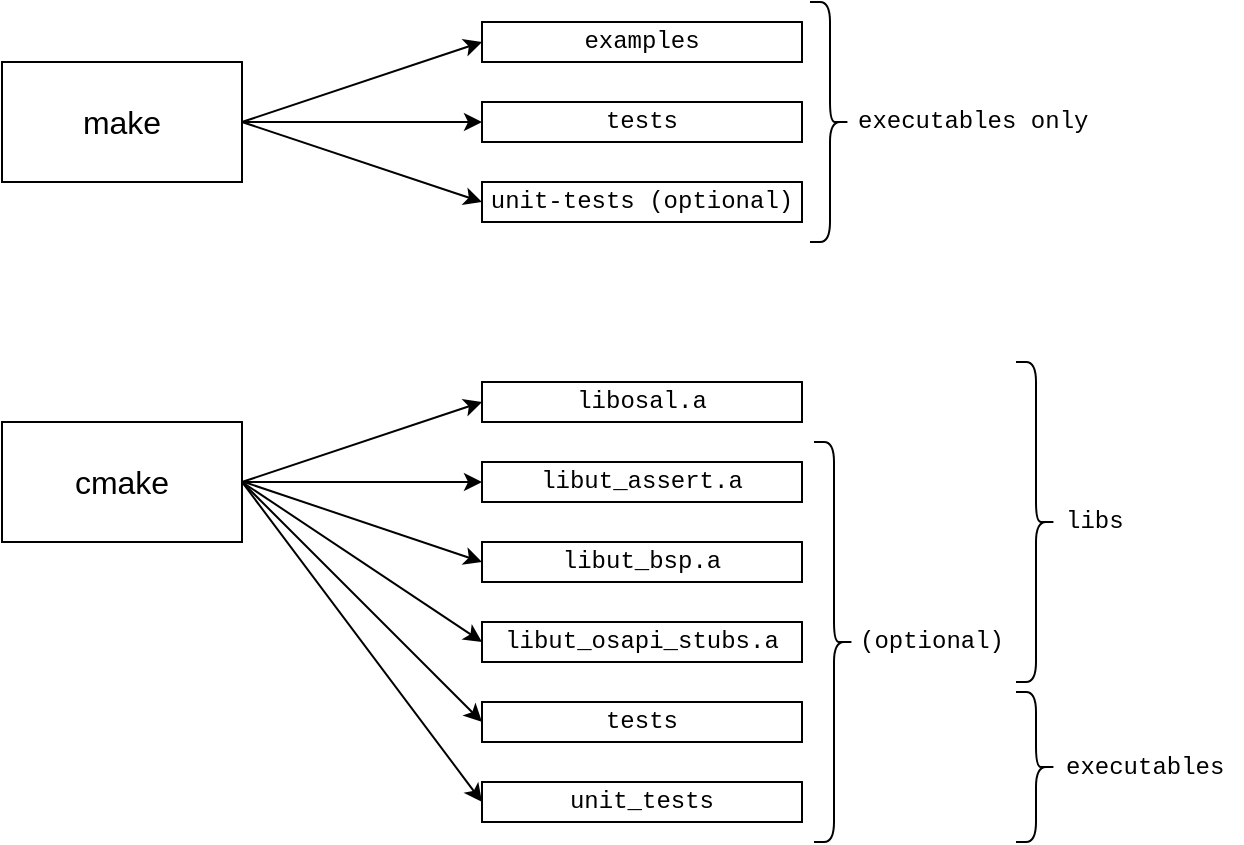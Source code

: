 <mxfile version="10.6.5" type="device"><diagram id="nn88XojQoeAnfHX0qaYl" name="Page-1"><mxGraphModel dx="796" dy="537" grid="1" gridSize="10" guides="1" tooltips="1" connect="1" arrows="1" fold="1" page="1" pageScale="1" pageWidth="850" pageHeight="1100" math="0" shadow="0"><root><mxCell id="0"/><mxCell id="1" parent="0"/><mxCell id="AH4uVZK39qAcPmy0Z1wc-1" value="&lt;font style=&quot;font-size: 16px&quot;&gt;make&lt;/font&gt;" style="rounded=0;whiteSpace=wrap;html=1;" vertex="1" parent="1"><mxGeometry x="40" y="40" width="120" height="60" as="geometry"/></mxCell><mxCell id="AH4uVZK39qAcPmy0Z1wc-2" value="&lt;font style=&quot;font-size: 16px&quot;&gt;cmake&lt;/font&gt;" style="rounded=0;whiteSpace=wrap;html=1;" vertex="1" parent="1"><mxGeometry x="40" y="220" width="120" height="60" as="geometry"/></mxCell><mxCell id="AH4uVZK39qAcPmy0Z1wc-3" value="examples" style="rounded=0;whiteSpace=wrap;html=1;fontFamily=Courier New;" vertex="1" parent="1"><mxGeometry x="280" y="20" width="160" height="20" as="geometry"/></mxCell><mxCell id="AH4uVZK39qAcPmy0Z1wc-4" value="tests" style="rounded=0;whiteSpace=wrap;html=1;fontFamily=Courier New;" vertex="1" parent="1"><mxGeometry x="280" y="60" width="160" height="20" as="geometry"/></mxCell><mxCell id="AH4uVZK39qAcPmy0Z1wc-5" value="unit-tests (optional)" style="rounded=0;whiteSpace=wrap;html=1;fontFamily=Courier New;" vertex="1" parent="1"><mxGeometry x="280" y="100" width="160" height="20" as="geometry"/></mxCell><mxCell id="AH4uVZK39qAcPmy0Z1wc-7" value="" style="endArrow=classic;html=1;strokeColor=#000000;exitX=1;exitY=0.5;exitDx=0;exitDy=0;entryX=0;entryY=0.5;entryDx=0;entryDy=0;" edge="1" parent="1" source="AH4uVZK39qAcPmy0Z1wc-1" target="AH4uVZK39qAcPmy0Z1wc-3"><mxGeometry width="50" height="50" relative="1" as="geometry"><mxPoint x="400" y="250" as="sourcePoint"/><mxPoint x="450" y="200" as="targetPoint"/></mxGeometry></mxCell><mxCell id="AH4uVZK39qAcPmy0Z1wc-8" value="" style="endArrow=classic;html=1;strokeColor=#000000;exitX=1;exitY=0.5;exitDx=0;exitDy=0;entryX=0;entryY=0.5;entryDx=0;entryDy=0;" edge="1" parent="1" source="AH4uVZK39qAcPmy0Z1wc-1" target="AH4uVZK39qAcPmy0Z1wc-4"><mxGeometry width="50" height="50" relative="1" as="geometry"><mxPoint x="350" y="310" as="sourcePoint"/><mxPoint x="400" y="260" as="targetPoint"/></mxGeometry></mxCell><mxCell id="AH4uVZK39qAcPmy0Z1wc-9" value="" style="endArrow=classic;html=1;strokeColor=#000000;exitX=1;exitY=0.5;exitDx=0;exitDy=0;entryX=0;entryY=0.5;entryDx=0;entryDy=0;" edge="1" parent="1" source="AH4uVZK39qAcPmy0Z1wc-1" target="AH4uVZK39qAcPmy0Z1wc-5"><mxGeometry width="50" height="50" relative="1" as="geometry"><mxPoint x="310" y="280" as="sourcePoint"/><mxPoint x="360" y="230" as="targetPoint"/></mxGeometry></mxCell><mxCell id="AH4uVZK39qAcPmy0Z1wc-10" value="libosal.a" style="rounded=0;whiteSpace=wrap;html=1;fontFamily=Courier New;" vertex="1" parent="1"><mxGeometry x="280" y="200" width="160" height="20" as="geometry"/></mxCell><mxCell id="AH4uVZK39qAcPmy0Z1wc-11" value="libut_assert.a" style="rounded=0;whiteSpace=wrap;html=1;fontFamily=Courier New;" vertex="1" parent="1"><mxGeometry x="280" y="240" width="160" height="20" as="geometry"/></mxCell><mxCell id="AH4uVZK39qAcPmy0Z1wc-12" value="libut_bsp.a" style="rounded=0;whiteSpace=wrap;html=1;fontFamily=Courier New;" vertex="1" parent="1"><mxGeometry x="280" y="280" width="160" height="20" as="geometry"/></mxCell><mxCell id="AH4uVZK39qAcPmy0Z1wc-13" value="libut_osapi_stubs.a" style="rounded=0;whiteSpace=wrap;html=1;fontFamily=Courier New;" vertex="1" parent="1"><mxGeometry x="280" y="320" width="160" height="20" as="geometry"/></mxCell><mxCell id="AH4uVZK39qAcPmy0Z1wc-14" value="tests" style="rounded=0;whiteSpace=wrap;html=1;fontFamily=Courier New;" vertex="1" parent="1"><mxGeometry x="280" y="360" width="160" height="20" as="geometry"/></mxCell><mxCell id="AH4uVZK39qAcPmy0Z1wc-15" value="unit_tests" style="rounded=0;whiteSpace=wrap;html=1;fontFamily=Courier New;" vertex="1" parent="1"><mxGeometry x="280" y="400" width="160" height="20" as="geometry"/></mxCell><mxCell id="AH4uVZK39qAcPmy0Z1wc-16" value="" style="endArrow=classic;html=1;strokeColor=#000000;fontFamily=Courier New;exitX=1;exitY=0.5;exitDx=0;exitDy=0;entryX=0;entryY=0.5;entryDx=0;entryDy=0;" edge="1" parent="1" source="AH4uVZK39qAcPmy0Z1wc-2" target="AH4uVZK39qAcPmy0Z1wc-10"><mxGeometry width="50" height="50" relative="1" as="geometry"><mxPoint x="160" y="520" as="sourcePoint"/><mxPoint x="210" y="470" as="targetPoint"/></mxGeometry></mxCell><mxCell id="AH4uVZK39qAcPmy0Z1wc-17" value="" style="endArrow=classic;html=1;strokeColor=#000000;fontFamily=Courier New;exitX=1;exitY=0.5;exitDx=0;exitDy=0;entryX=0;entryY=0.5;entryDx=0;entryDy=0;" edge="1" parent="1" source="AH4uVZK39qAcPmy0Z1wc-2" target="AH4uVZK39qAcPmy0Z1wc-11"><mxGeometry width="50" height="50" relative="1" as="geometry"><mxPoint x="150" y="470" as="sourcePoint"/><mxPoint x="200" y="420" as="targetPoint"/></mxGeometry></mxCell><mxCell id="AH4uVZK39qAcPmy0Z1wc-18" value="" style="endArrow=classic;html=1;strokeColor=#000000;fontFamily=Courier New;entryX=0;entryY=0.5;entryDx=0;entryDy=0;" edge="1" parent="1" target="AH4uVZK39qAcPmy0Z1wc-12"><mxGeometry width="50" height="50" relative="1" as="geometry"><mxPoint x="161" y="250" as="sourcePoint"/><mxPoint x="230" y="430" as="targetPoint"/></mxGeometry></mxCell><mxCell id="AH4uVZK39qAcPmy0Z1wc-19" value="" style="endArrow=classic;html=1;strokeColor=#000000;fontFamily=Courier New;exitX=1;exitY=0.5;exitDx=0;exitDy=0;entryX=0;entryY=0.5;entryDx=0;entryDy=0;" edge="1" parent="1" source="AH4uVZK39qAcPmy0Z1wc-2" target="AH4uVZK39qAcPmy0Z1wc-13"><mxGeometry width="50" height="50" relative="1" as="geometry"><mxPoint x="190" y="490" as="sourcePoint"/><mxPoint x="240" y="440" as="targetPoint"/></mxGeometry></mxCell><mxCell id="AH4uVZK39qAcPmy0Z1wc-20" value="" style="endArrow=classic;html=1;strokeColor=#000000;fontFamily=Courier New;exitX=1;exitY=0.5;exitDx=0;exitDy=0;entryX=0;entryY=0.5;entryDx=0;entryDy=0;" edge="1" parent="1" source="AH4uVZK39qAcPmy0Z1wc-2" target="AH4uVZK39qAcPmy0Z1wc-14"><mxGeometry width="50" height="50" relative="1" as="geometry"><mxPoint x="210" y="540" as="sourcePoint"/><mxPoint x="260" y="490" as="targetPoint"/></mxGeometry></mxCell><mxCell id="AH4uVZK39qAcPmy0Z1wc-21" value="" style="endArrow=classic;html=1;strokeColor=#000000;fontFamily=Courier New;exitX=1;exitY=0.5;exitDx=0;exitDy=0;entryX=0;entryY=0.5;entryDx=0;entryDy=0;" edge="1" parent="1" source="AH4uVZK39qAcPmy0Z1wc-2" target="AH4uVZK39qAcPmy0Z1wc-15"><mxGeometry width="50" height="50" relative="1" as="geometry"><mxPoint x="150" y="540" as="sourcePoint"/><mxPoint x="200" y="490" as="targetPoint"/></mxGeometry></mxCell><mxCell id="AH4uVZK39qAcPmy0Z1wc-22" value="" style="shape=curlyBracket;whiteSpace=wrap;html=1;rounded=1;fontFamily=Courier New;rotation=-180;" vertex="1" parent="1"><mxGeometry x="444" y="10" width="20" height="120" as="geometry"/></mxCell><mxCell id="AH4uVZK39qAcPmy0Z1wc-23" value="executables only" style="text;html=1;resizable=0;points=[];autosize=1;align=left;verticalAlign=top;spacingTop=-4;fontFamily=Courier New;" vertex="1" parent="1"><mxGeometry x="466" y="60" width="130" height="20" as="geometry"/></mxCell><mxCell id="AH4uVZK39qAcPmy0Z1wc-24" value="" style="shape=curlyBracket;whiteSpace=wrap;html=1;rounded=1;fontFamily=Courier New;rotation=180;" vertex="1" parent="1"><mxGeometry x="446" y="230" width="20" height="200" as="geometry"/></mxCell><mxCell id="AH4uVZK39qAcPmy0Z1wc-25" value="(optional)" style="text;html=1;resizable=0;points=[];autosize=1;align=left;verticalAlign=top;spacingTop=-4;fontFamily=Courier New;" vertex="1" parent="1"><mxGeometry x="467" y="320" width="90" height="20" as="geometry"/></mxCell><mxCell id="AH4uVZK39qAcPmy0Z1wc-26" value="" style="shape=curlyBracket;whiteSpace=wrap;html=1;rounded=1;fontFamily=Courier New;rotation=180;" vertex="1" parent="1"><mxGeometry x="547" y="355" width="20" height="75" as="geometry"/></mxCell><mxCell id="AH4uVZK39qAcPmy0Z1wc-27" value="executables" style="text;html=1;resizable=0;points=[];autosize=1;align=left;verticalAlign=top;spacingTop=-4;fontFamily=Courier New;" vertex="1" parent="1"><mxGeometry x="570" y="382.5" width="90" height="20" as="geometry"/></mxCell><mxCell id="AH4uVZK39qAcPmy0Z1wc-28" value="" style="shape=curlyBracket;whiteSpace=wrap;html=1;rounded=1;fontFamily=Courier New;rotation=180;" vertex="1" parent="1"><mxGeometry x="547" y="190" width="20" height="160" as="geometry"/></mxCell><mxCell id="AH4uVZK39qAcPmy0Z1wc-29" value="libs" style="text;html=1;resizable=0;points=[];autosize=1;align=left;verticalAlign=top;spacingTop=-4;fontFamily=Courier New;" vertex="1" parent="1"><mxGeometry x="570" y="260" width="40" height="20" as="geometry"/></mxCell></root></mxGraphModel></diagram></mxfile>